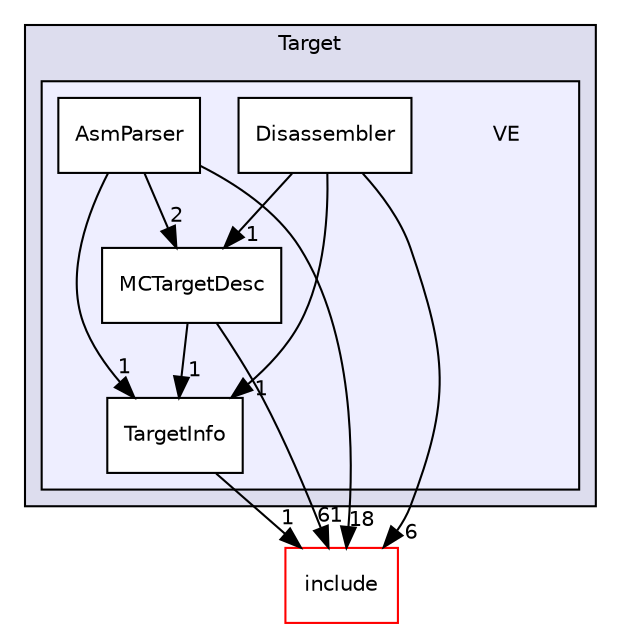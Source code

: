 digraph "lib/Target/VE" {
  bgcolor=transparent;
  compound=true
  node [ fontsize="10", fontname="Helvetica"];
  edge [ labelfontsize="10", labelfontname="Helvetica"];
  subgraph clusterdir_794e483eb1cc7921d35fd149d9cc325b {
    graph [ bgcolor="#ddddee", pencolor="black", label="Target" fontname="Helvetica", fontsize="10", URL="dir_794e483eb1cc7921d35fd149d9cc325b.html"]
  subgraph clusterdir_7432f2c91ad47ee97a6a0df0eba64dbe {
    graph [ bgcolor="#eeeeff", pencolor="black", label="" URL="dir_7432f2c91ad47ee97a6a0df0eba64dbe.html"];
    dir_7432f2c91ad47ee97a6a0df0eba64dbe [shape=plaintext label="VE"];
    dir_4ed7167bfe01d15830e6a93c96dd0858 [shape=box label="AsmParser" color="black" fillcolor="white" style="filled" URL="dir_4ed7167bfe01d15830e6a93c96dd0858.html"];
    dir_de478d6bc33ac25f40deb56e1e91bd63 [shape=box label="Disassembler" color="black" fillcolor="white" style="filled" URL="dir_de478d6bc33ac25f40deb56e1e91bd63.html"];
    dir_e5d5ffb43586569bfa51f8bc68cefbde [shape=box label="MCTargetDesc" color="black" fillcolor="white" style="filled" URL="dir_e5d5ffb43586569bfa51f8bc68cefbde.html"];
    dir_aa1629e8931d2f45f63f11893009796e [shape=box label="TargetInfo" color="black" fillcolor="white" style="filled" URL="dir_aa1629e8931d2f45f63f11893009796e.html"];
  }
  }
  dir_d44c64559bbebec7f509842c48db8b23 [shape=box label="include" color="red" URL="dir_d44c64559bbebec7f509842c48db8b23.html"];
  dir_de478d6bc33ac25f40deb56e1e91bd63->dir_aa1629e8931d2f45f63f11893009796e [headlabel="1", labeldistance=1.5 headhref="dir_000197_000199.html"];
  dir_de478d6bc33ac25f40deb56e1e91bd63->dir_d44c64559bbebec7f509842c48db8b23 [headlabel="6", labeldistance=1.5 headhref="dir_000197_000001.html"];
  dir_de478d6bc33ac25f40deb56e1e91bd63->dir_e5d5ffb43586569bfa51f8bc68cefbde [headlabel="1", labeldistance=1.5 headhref="dir_000197_000198.html"];
  dir_aa1629e8931d2f45f63f11893009796e->dir_d44c64559bbebec7f509842c48db8b23 [headlabel="1", labeldistance=1.5 headhref="dir_000199_000001.html"];
  dir_e5d5ffb43586569bfa51f8bc68cefbde->dir_aa1629e8931d2f45f63f11893009796e [headlabel="1", labeldistance=1.5 headhref="dir_000198_000199.html"];
  dir_e5d5ffb43586569bfa51f8bc68cefbde->dir_d44c64559bbebec7f509842c48db8b23 [headlabel="61", labeldistance=1.5 headhref="dir_000198_000001.html"];
  dir_4ed7167bfe01d15830e6a93c96dd0858->dir_aa1629e8931d2f45f63f11893009796e [headlabel="1", labeldistance=1.5 headhref="dir_000196_000199.html"];
  dir_4ed7167bfe01d15830e6a93c96dd0858->dir_d44c64559bbebec7f509842c48db8b23 [headlabel="18", labeldistance=1.5 headhref="dir_000196_000001.html"];
  dir_4ed7167bfe01d15830e6a93c96dd0858->dir_e5d5ffb43586569bfa51f8bc68cefbde [headlabel="2", labeldistance=1.5 headhref="dir_000196_000198.html"];
}
